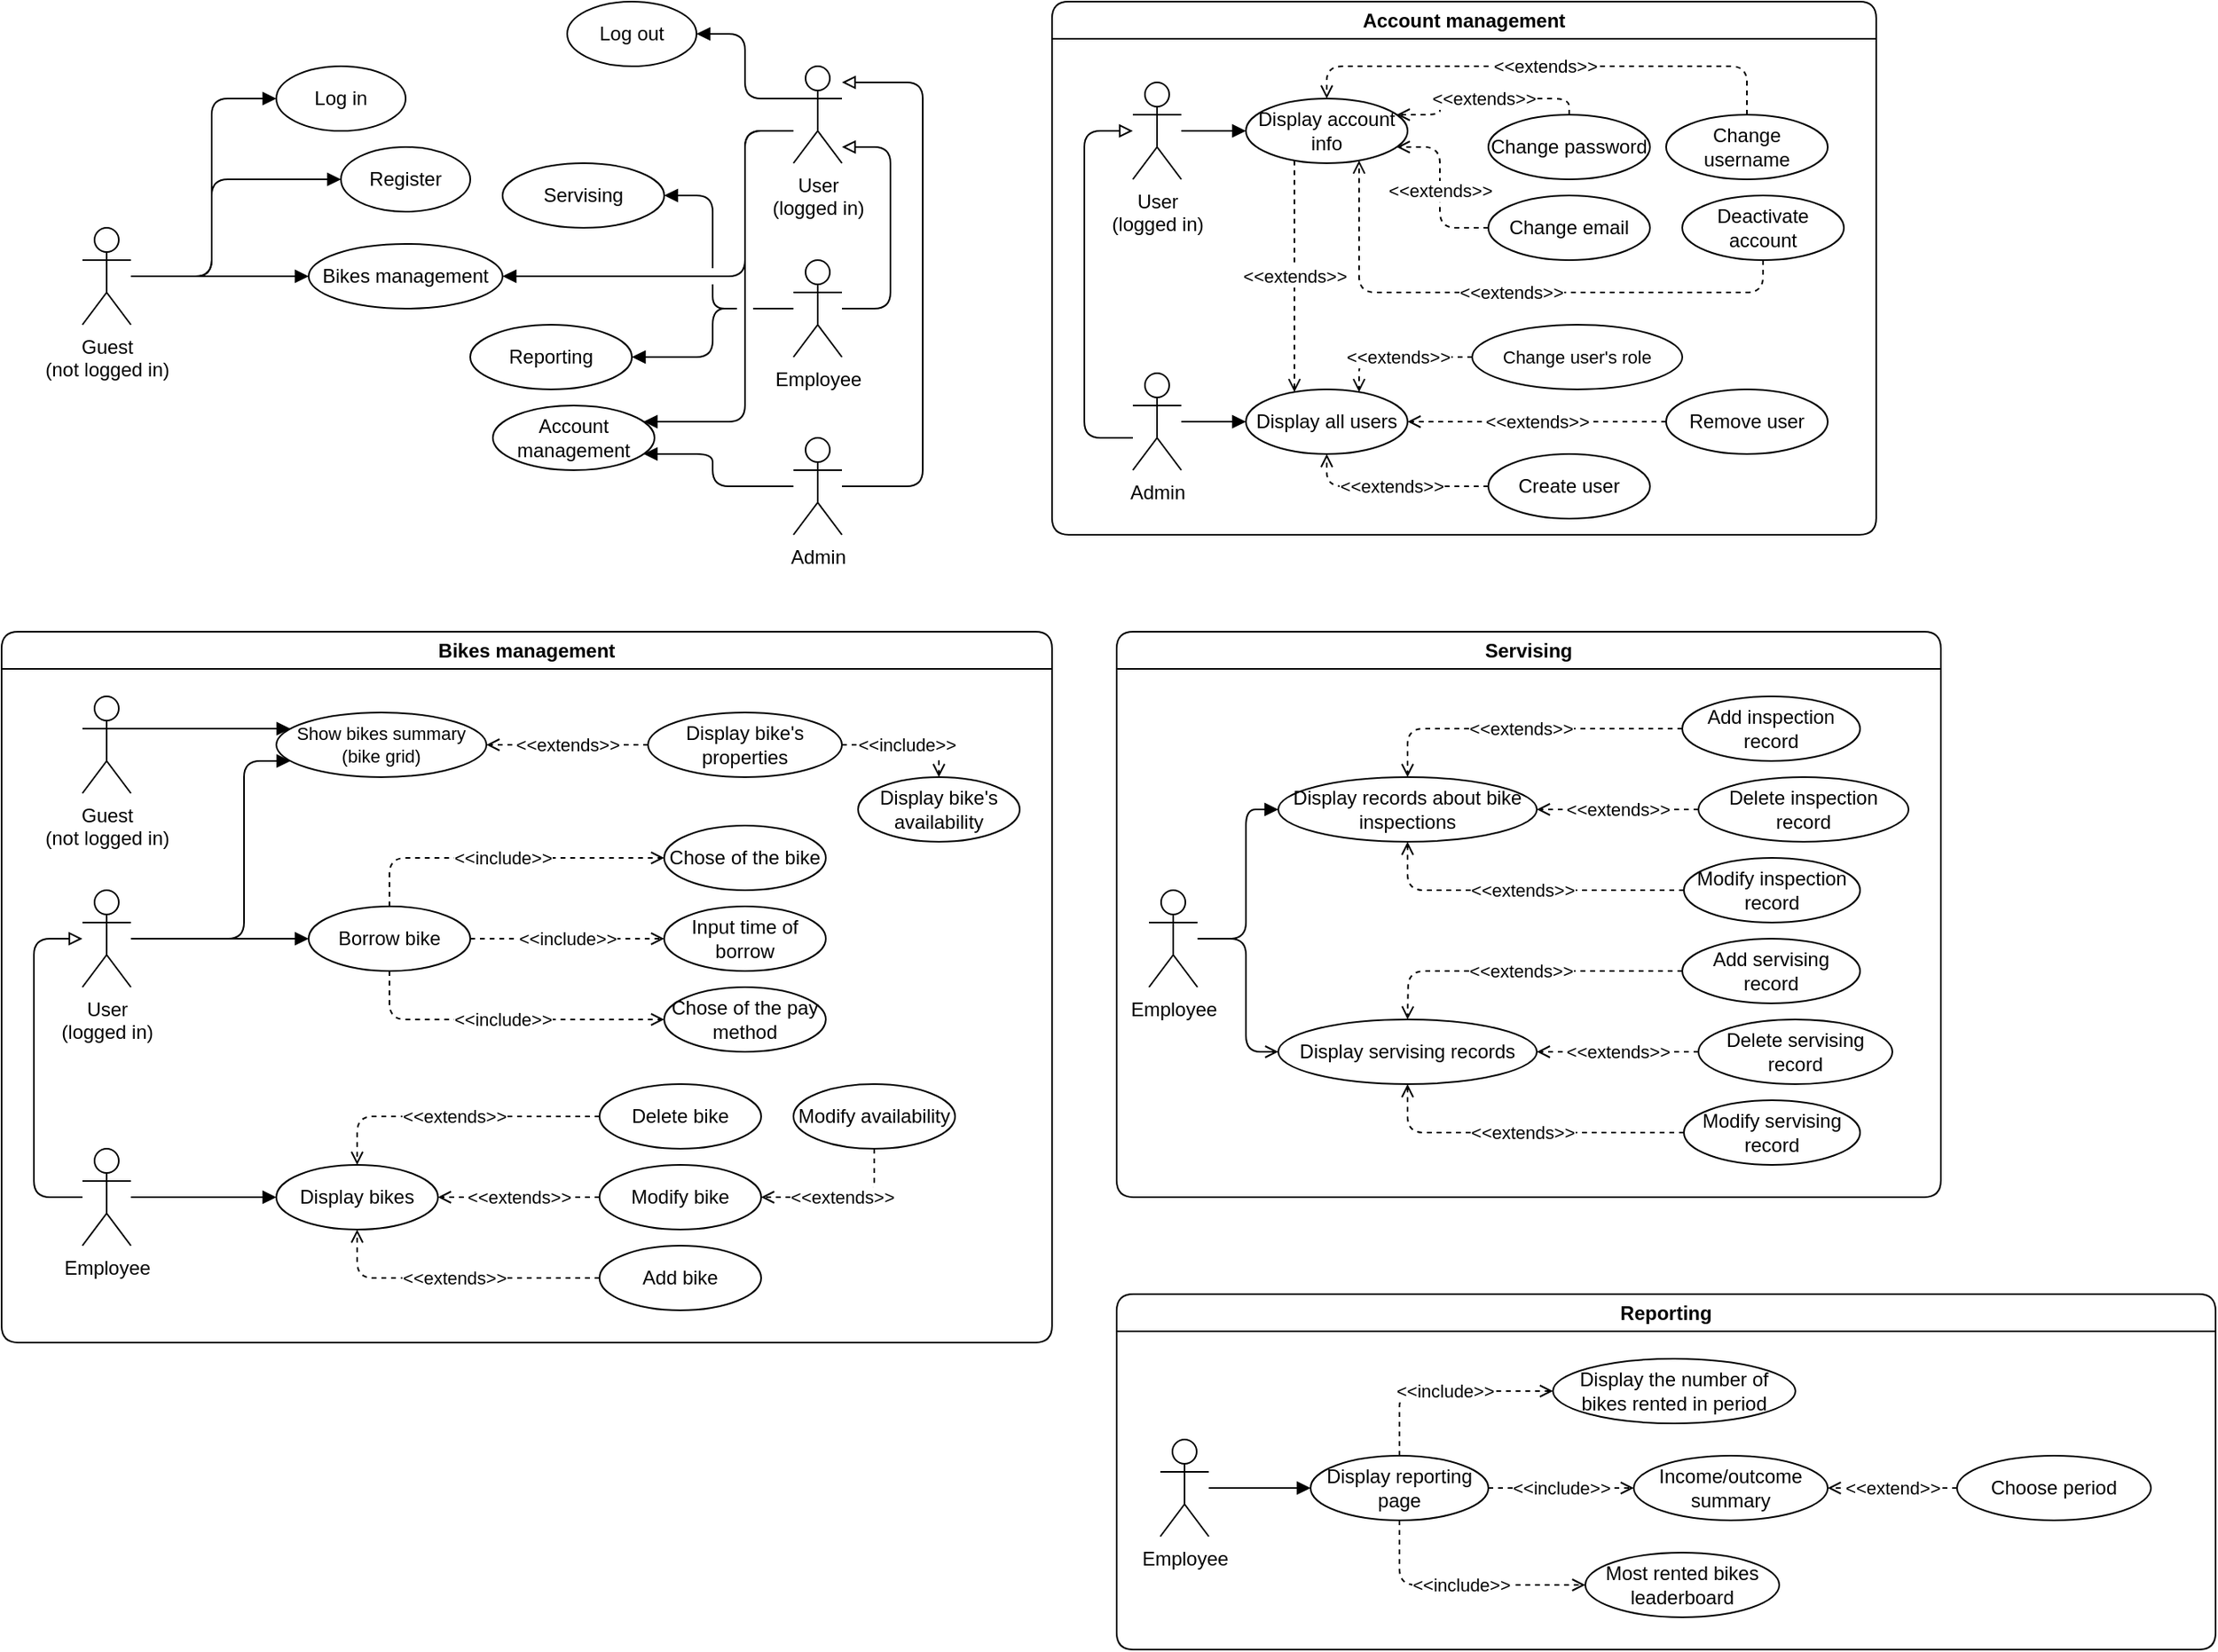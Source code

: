 <mxfile version="20.7.4" type="device"><diagram id="VA8j8i1ZU_Ag11eMpn46" name="Stránka-1"><mxGraphModel dx="1750" dy="1035" grid="1" gridSize="10" guides="1" tooltips="1" connect="1" arrows="1" fold="1" page="1" pageScale="1" pageWidth="827" pageHeight="1169" math="0" shadow="0"><root><mxCell id="0"/><mxCell id="1" parent="0"/><mxCell id="HyBdx4KYr_q8TzmlNEte-22" style="edgeStyle=orthogonalEdgeStyle;rounded=1;orthogonalLoop=1;jettySize=auto;html=1;endArrow=block;endFill=1;jumpStyle=gap;jumpSize=10;" edge="1" parent="1" source="HyBdx4KYr_q8TzmlNEte-1" target="HyBdx4KYr_q8TzmlNEte-12"><mxGeometry relative="1" as="geometry"><Array as="points"><mxPoint x="570" y="100"/><mxPoint x="570" y="60"/></Array></mxGeometry></mxCell><mxCell id="HyBdx4KYr_q8TzmlNEte-27" style="edgeStyle=orthogonalEdgeStyle;rounded=1;orthogonalLoop=1;jettySize=auto;html=1;endArrow=block;endFill=1;jumpStyle=gap;jumpSize=10;" edge="1" parent="1" source="HyBdx4KYr_q8TzmlNEte-1" target="HyBdx4KYr_q8TzmlNEte-26"><mxGeometry relative="1" as="geometry"><Array as="points"><mxPoint x="570" y="120"/><mxPoint x="570" y="300"/></Array></mxGeometry></mxCell><mxCell id="HyBdx4KYr_q8TzmlNEte-36" style="edgeStyle=orthogonalEdgeStyle;rounded=1;orthogonalLoop=1;jettySize=auto;html=1;endArrow=block;endFill=1;jumpStyle=gap;jumpSize=10;" edge="1" parent="1" source="HyBdx4KYr_q8TzmlNEte-1" target="HyBdx4KYr_q8TzmlNEte-15"><mxGeometry relative="1" as="geometry"><Array as="points"><mxPoint x="570" y="120"/><mxPoint x="570" y="210"/></Array></mxGeometry></mxCell><mxCell id="HyBdx4KYr_q8TzmlNEte-1" value="User&lt;br&gt;(logged in)" style="shape=umlActor;verticalLabelPosition=bottom;verticalAlign=top;html=1;outlineConnect=0;" vertex="1" parent="1"><mxGeometry x="600" y="80" width="30" height="60" as="geometry"/></mxCell><mxCell id="HyBdx4KYr_q8TzmlNEte-9" style="edgeStyle=orthogonalEdgeStyle;rounded=1;orthogonalLoop=1;jettySize=auto;html=1;endArrow=block;endFill=0;" edge="1" parent="1" source="HyBdx4KYr_q8TzmlNEte-2" target="HyBdx4KYr_q8TzmlNEte-1"><mxGeometry relative="1" as="geometry"><Array as="points"><mxPoint x="660" y="230"/><mxPoint x="660" y="130"/></Array></mxGeometry></mxCell><mxCell id="HyBdx4KYr_q8TzmlNEte-31" style="edgeStyle=orthogonalEdgeStyle;rounded=1;orthogonalLoop=1;jettySize=auto;html=1;endArrow=block;endFill=1;jumpStyle=gap;jumpSize=10;" edge="1" parent="1" source="HyBdx4KYr_q8TzmlNEte-2" target="HyBdx4KYr_q8TzmlNEte-30"><mxGeometry relative="1" as="geometry"><Array as="points"><mxPoint x="550" y="230"/><mxPoint x="550" y="160"/></Array></mxGeometry></mxCell><mxCell id="HyBdx4KYr_q8TzmlNEte-35" style="edgeStyle=orthogonalEdgeStyle;rounded=1;orthogonalLoop=1;jettySize=auto;html=1;endArrow=block;endFill=1;jumpStyle=gap;jumpSize=10;" edge="1" parent="1" source="HyBdx4KYr_q8TzmlNEte-2" target="HyBdx4KYr_q8TzmlNEte-34"><mxGeometry relative="1" as="geometry"><Array as="points"><mxPoint x="550" y="230"/><mxPoint x="550" y="260"/></Array></mxGeometry></mxCell><mxCell id="HyBdx4KYr_q8TzmlNEte-2" value="Employee" style="shape=umlActor;verticalLabelPosition=bottom;verticalAlign=top;html=1;outlineConnect=0;" vertex="1" parent="1"><mxGeometry x="600" y="200" width="30" height="60" as="geometry"/></mxCell><mxCell id="HyBdx4KYr_q8TzmlNEte-16" style="rounded=1;orthogonalLoop=1;jettySize=auto;html=1;endArrow=block;endFill=1;edgeStyle=orthogonalEdgeStyle;jumpStyle=gap;" edge="1" parent="1" source="HyBdx4KYr_q8TzmlNEte-3" target="HyBdx4KYr_q8TzmlNEte-15"><mxGeometry relative="1" as="geometry"/></mxCell><mxCell id="HyBdx4KYr_q8TzmlNEte-17" style="edgeStyle=orthogonalEdgeStyle;rounded=1;orthogonalLoop=1;jettySize=auto;html=1;endArrow=block;endFill=1;jumpStyle=gap;" edge="1" parent="1" source="HyBdx4KYr_q8TzmlNEte-3" target="HyBdx4KYr_q8TzmlNEte-14"><mxGeometry relative="1" as="geometry"><Array as="points"><mxPoint x="240" y="210"/><mxPoint x="240" y="150"/></Array></mxGeometry></mxCell><mxCell id="HyBdx4KYr_q8TzmlNEte-18" style="edgeStyle=orthogonalEdgeStyle;rounded=1;orthogonalLoop=1;jettySize=auto;html=1;endArrow=block;endFill=1;jumpStyle=gap;" edge="1" parent="1" source="HyBdx4KYr_q8TzmlNEte-3" target="HyBdx4KYr_q8TzmlNEte-11"><mxGeometry relative="1" as="geometry"><Array as="points"><mxPoint x="240" y="210"/><mxPoint x="240" y="100"/></Array></mxGeometry></mxCell><mxCell id="HyBdx4KYr_q8TzmlNEte-3" value="Guest&lt;br&gt;(not logged in)" style="shape=umlActor;verticalLabelPosition=bottom;verticalAlign=top;html=1;outlineConnect=0;" vertex="1" parent="1"><mxGeometry x="160" y="180" width="30" height="60" as="geometry"/></mxCell><mxCell id="HyBdx4KYr_q8TzmlNEte-10" style="edgeStyle=orthogonalEdgeStyle;rounded=1;orthogonalLoop=1;jettySize=auto;html=1;endArrow=block;endFill=0;" edge="1" parent="1" source="HyBdx4KYr_q8TzmlNEte-6" target="HyBdx4KYr_q8TzmlNEte-1"><mxGeometry relative="1" as="geometry"><Array as="points"><mxPoint x="680" y="340"/><mxPoint x="680" y="90"/></Array></mxGeometry></mxCell><mxCell id="HyBdx4KYr_q8TzmlNEte-32" style="edgeStyle=orthogonalEdgeStyle;rounded=1;orthogonalLoop=1;jettySize=auto;html=1;endArrow=block;endFill=1;jumpStyle=gap;jumpSize=10;" edge="1" parent="1" source="HyBdx4KYr_q8TzmlNEte-6" target="HyBdx4KYr_q8TzmlNEte-26"><mxGeometry relative="1" as="geometry"><Array as="points"><mxPoint x="550" y="340"/><mxPoint x="550" y="320"/></Array></mxGeometry></mxCell><mxCell id="HyBdx4KYr_q8TzmlNEte-6" value="Admin" style="shape=umlActor;verticalLabelPosition=bottom;verticalAlign=top;html=1;outlineConnect=0;" vertex="1" parent="1"><mxGeometry x="600" y="310" width="30" height="60" as="geometry"/></mxCell><mxCell id="HyBdx4KYr_q8TzmlNEte-11" value="Log in" style="ellipse;whiteSpace=wrap;html=1;" vertex="1" parent="1"><mxGeometry x="280" y="80" width="80" height="40" as="geometry"/></mxCell><mxCell id="HyBdx4KYr_q8TzmlNEte-12" value="Log out" style="ellipse;whiteSpace=wrap;html=1;" vertex="1" parent="1"><mxGeometry x="460" y="40" width="80" height="40" as="geometry"/></mxCell><mxCell id="HyBdx4KYr_q8TzmlNEte-14" value="Register" style="ellipse;whiteSpace=wrap;html=1;" vertex="1" parent="1"><mxGeometry x="320" y="130" width="80" height="40" as="geometry"/></mxCell><mxCell id="HyBdx4KYr_q8TzmlNEte-15" value="Bikes management" style="ellipse;whiteSpace=wrap;html=1;strokeWidth=1;" vertex="1" parent="1"><mxGeometry x="300" y="190" width="120" height="40" as="geometry"/></mxCell><mxCell id="HyBdx4KYr_q8TzmlNEte-26" value="Account management" style="ellipse;whiteSpace=wrap;html=1;strokeWidth=1;" vertex="1" parent="1"><mxGeometry x="414" y="290" width="100" height="40" as="geometry"/></mxCell><mxCell id="HyBdx4KYr_q8TzmlNEte-30" value="Servising" style="ellipse;whiteSpace=wrap;html=1;strokeWidth=1;" vertex="1" parent="1"><mxGeometry x="420" y="140" width="100" height="40" as="geometry"/></mxCell><mxCell id="HyBdx4KYr_q8TzmlNEte-34" value="Reporting" style="ellipse;whiteSpace=wrap;html=1;strokeWidth=1;" vertex="1" parent="1"><mxGeometry x="400" y="240" width="100" height="40" as="geometry"/></mxCell><mxCell id="HyBdx4KYr_q8TzmlNEte-39" value="Bikes management" style="swimlane;whiteSpace=wrap;html=1;strokeWidth=1;rounded=1;" vertex="1" parent="1"><mxGeometry x="110" y="430" width="650" height="440" as="geometry"/></mxCell><mxCell id="HyBdx4KYr_q8TzmlNEte-43" style="edgeStyle=orthogonalEdgeStyle;rounded=1;orthogonalLoop=1;jettySize=auto;html=1;endArrow=block;endFill=1;" edge="1" parent="HyBdx4KYr_q8TzmlNEte-39" source="HyBdx4KYr_q8TzmlNEte-40" target="HyBdx4KYr_q8TzmlNEte-42"><mxGeometry relative="1" as="geometry"><Array as="points"><mxPoint x="130" y="60"/><mxPoint x="130" y="60"/></Array></mxGeometry></mxCell><mxCell id="HyBdx4KYr_q8TzmlNEte-40" value="Guest&lt;br&gt;(not logged in)" style="shape=umlActor;verticalLabelPosition=bottom;verticalAlign=top;html=1;outlineConnect=0;" vertex="1" parent="HyBdx4KYr_q8TzmlNEte-39"><mxGeometry x="50" y="40" width="30" height="60" as="geometry"/></mxCell><mxCell id="HyBdx4KYr_q8TzmlNEte-44" style="edgeStyle=orthogonalEdgeStyle;rounded=1;orthogonalLoop=1;jettySize=auto;html=1;endArrow=block;endFill=1;" edge="1" parent="HyBdx4KYr_q8TzmlNEte-39" source="HyBdx4KYr_q8TzmlNEte-41" target="HyBdx4KYr_q8TzmlNEte-42"><mxGeometry relative="1" as="geometry"><Array as="points"><mxPoint x="150" y="190"/><mxPoint x="150" y="80"/></Array></mxGeometry></mxCell><mxCell id="HyBdx4KYr_q8TzmlNEte-49" style="edgeStyle=orthogonalEdgeStyle;rounded=1;jumpStyle=gap;jumpSize=10;orthogonalLoop=1;jettySize=auto;html=1;fontSize=11;endArrow=block;endFill=1;" edge="1" parent="HyBdx4KYr_q8TzmlNEte-39" source="HyBdx4KYr_q8TzmlNEte-41" target="HyBdx4KYr_q8TzmlNEte-48"><mxGeometry relative="1" as="geometry"><Array as="points"><mxPoint x="220" y="190"/><mxPoint x="220" y="190"/></Array></mxGeometry></mxCell><mxCell id="HyBdx4KYr_q8TzmlNEte-41" value="User&lt;br&gt;(logged in)" style="shape=umlActor;verticalLabelPosition=bottom;verticalAlign=top;html=1;outlineConnect=0;" vertex="1" parent="HyBdx4KYr_q8TzmlNEte-39"><mxGeometry x="50" y="160" width="30" height="60" as="geometry"/></mxCell><mxCell id="HyBdx4KYr_q8TzmlNEte-46" value="&amp;lt;&amp;lt;extends&amp;gt;&amp;gt;" style="edgeStyle=orthogonalEdgeStyle;rounded=1;orthogonalLoop=1;jettySize=auto;html=1;endArrow=open;endFill=0;dashed=1;" edge="1" parent="HyBdx4KYr_q8TzmlNEte-39" source="HyBdx4KYr_q8TzmlNEte-45" target="HyBdx4KYr_q8TzmlNEte-42"><mxGeometry relative="1" as="geometry"><mxPoint x="370" y="140" as="sourcePoint"/><Array as="points"><mxPoint x="380" y="70"/><mxPoint x="380" y="70"/></Array></mxGeometry></mxCell><mxCell id="HyBdx4KYr_q8TzmlNEte-42" value="Show bikes summary (bike grid)" style="ellipse;whiteSpace=wrap;html=1;fontSize=11;" vertex="1" parent="HyBdx4KYr_q8TzmlNEte-39"><mxGeometry x="170" y="50" width="130" height="40" as="geometry"/></mxCell><mxCell id="ZCNm8SEorJXDAgBEsGto-33" value="&amp;lt;&amp;lt;include&amp;gt;&amp;gt;" style="edgeStyle=orthogonalEdgeStyle;rounded=1;jumpStyle=gap;jumpSize=10;orthogonalLoop=1;jettySize=auto;html=1;dashed=1;fontSize=11;endArrow=open;endFill=0;" edge="1" parent="HyBdx4KYr_q8TzmlNEte-39" source="HyBdx4KYr_q8TzmlNEte-45" target="ZCNm8SEorJXDAgBEsGto-32"><mxGeometry relative="1" as="geometry"><Array as="points"><mxPoint x="580" y="70"/></Array></mxGeometry></mxCell><mxCell id="HyBdx4KYr_q8TzmlNEte-45" value="Display bike's properties" style="ellipse;whiteSpace=wrap;html=1;" vertex="1" parent="HyBdx4KYr_q8TzmlNEte-39"><mxGeometry x="400" y="50" width="120" height="40" as="geometry"/></mxCell><mxCell id="HyBdx4KYr_q8TzmlNEte-53" value="&amp;lt;&amp;lt;include&amp;gt;&amp;gt;" style="edgeStyle=orthogonalEdgeStyle;rounded=1;jumpStyle=gap;jumpSize=10;orthogonalLoop=1;jettySize=auto;html=1;fontSize=11;endArrow=open;endFill=0;dashed=1;" edge="1" parent="HyBdx4KYr_q8TzmlNEte-39" source="HyBdx4KYr_q8TzmlNEte-48" target="HyBdx4KYr_q8TzmlNEte-51"><mxGeometry relative="1" as="geometry"><Array as="points"><mxPoint x="240" y="140"/></Array></mxGeometry></mxCell><mxCell id="HyBdx4KYr_q8TzmlNEte-55" value="&amp;lt;&amp;lt;include&amp;gt;&amp;gt;" style="edgeStyle=orthogonalEdgeStyle;rounded=1;jumpStyle=gap;jumpSize=10;orthogonalLoop=1;jettySize=auto;html=1;dashed=1;fontSize=11;endArrow=open;endFill=0;" edge="1" parent="HyBdx4KYr_q8TzmlNEte-39" source="HyBdx4KYr_q8TzmlNEte-48" target="HyBdx4KYr_q8TzmlNEte-54"><mxGeometry relative="1" as="geometry"/></mxCell><mxCell id="HyBdx4KYr_q8TzmlNEte-57" value="&amp;lt;&amp;lt;include&amp;gt;&amp;gt;" style="edgeStyle=orthogonalEdgeStyle;rounded=1;jumpStyle=gap;jumpSize=10;orthogonalLoop=1;jettySize=auto;html=1;dashed=1;fontSize=11;endArrow=open;endFill=0;" edge="1" parent="HyBdx4KYr_q8TzmlNEte-39" source="HyBdx4KYr_q8TzmlNEte-48" target="HyBdx4KYr_q8TzmlNEte-56"><mxGeometry relative="1" as="geometry"><Array as="points"><mxPoint x="240" y="240"/></Array></mxGeometry></mxCell><mxCell id="HyBdx4KYr_q8TzmlNEte-48" value="Borrow bike" style="ellipse;whiteSpace=wrap;html=1;" vertex="1" parent="HyBdx4KYr_q8TzmlNEte-39"><mxGeometry x="190" y="170" width="100" height="40" as="geometry"/></mxCell><mxCell id="HyBdx4KYr_q8TzmlNEte-51" value="Chose of the bike" style="ellipse;whiteSpace=wrap;html=1;" vertex="1" parent="HyBdx4KYr_q8TzmlNEte-39"><mxGeometry x="410" y="120" width="100" height="40" as="geometry"/></mxCell><mxCell id="HyBdx4KYr_q8TzmlNEte-54" value="Input time of borrow" style="ellipse;whiteSpace=wrap;html=1;" vertex="1" parent="HyBdx4KYr_q8TzmlNEte-39"><mxGeometry x="410" y="170" width="100" height="40" as="geometry"/></mxCell><mxCell id="HyBdx4KYr_q8TzmlNEte-56" value="Chose of the pay method" style="ellipse;whiteSpace=wrap;html=1;" vertex="1" parent="HyBdx4KYr_q8TzmlNEte-39"><mxGeometry x="410" y="220" width="100" height="40" as="geometry"/></mxCell><mxCell id="HyBdx4KYr_q8TzmlNEte-143" style="edgeStyle=orthogonalEdgeStyle;rounded=1;jumpStyle=gap;jumpSize=10;orthogonalLoop=1;jettySize=auto;html=1;fontSize=11;endArrow=block;endFill=0;" edge="1" parent="HyBdx4KYr_q8TzmlNEte-39" source="HyBdx4KYr_q8TzmlNEte-140" target="HyBdx4KYr_q8TzmlNEte-41"><mxGeometry relative="1" as="geometry"><Array as="points"><mxPoint x="20" y="350"/><mxPoint x="20" y="190"/></Array></mxGeometry></mxCell><mxCell id="HyBdx4KYr_q8TzmlNEte-147" style="edgeStyle=orthogonalEdgeStyle;rounded=1;jumpStyle=gap;jumpSize=10;orthogonalLoop=1;jettySize=auto;html=1;fontSize=11;endArrow=block;endFill=1;" edge="1" parent="HyBdx4KYr_q8TzmlNEte-39" source="HyBdx4KYr_q8TzmlNEte-140" target="HyBdx4KYr_q8TzmlNEte-142"><mxGeometry relative="1" as="geometry"/></mxCell><mxCell id="HyBdx4KYr_q8TzmlNEte-140" value="Employee" style="shape=umlActor;verticalLabelPosition=bottom;verticalAlign=top;html=1;outlineConnect=0;" vertex="1" parent="HyBdx4KYr_q8TzmlNEte-39"><mxGeometry x="50" y="320" width="30" height="60" as="geometry"/></mxCell><mxCell id="HyBdx4KYr_q8TzmlNEte-142" value="Display bikes" style="ellipse;whiteSpace=wrap;html=1;" vertex="1" parent="HyBdx4KYr_q8TzmlNEte-39"><mxGeometry x="170" y="330" width="100" height="40" as="geometry"/></mxCell><mxCell id="HyBdx4KYr_q8TzmlNEte-150" value="&amp;lt;&amp;lt;extends&amp;gt;&amp;gt;" style="edgeStyle=orthogonalEdgeStyle;rounded=1;jumpStyle=gap;jumpSize=10;orthogonalLoop=1;jettySize=auto;html=1;fontSize=11;endArrow=open;endFill=0;dashed=1;" edge="1" parent="HyBdx4KYr_q8TzmlNEte-39" source="HyBdx4KYr_q8TzmlNEte-144" target="HyBdx4KYr_q8TzmlNEte-142"><mxGeometry relative="1" as="geometry"/></mxCell><mxCell id="HyBdx4KYr_q8TzmlNEte-144" value="Add bike" style="ellipse;whiteSpace=wrap;html=1;" vertex="1" parent="HyBdx4KYr_q8TzmlNEte-39"><mxGeometry x="370" y="380" width="100" height="40" as="geometry"/></mxCell><mxCell id="HyBdx4KYr_q8TzmlNEte-148" value="&amp;lt;&amp;lt;extends&amp;gt;&amp;gt;" style="edgeStyle=orthogonalEdgeStyle;rounded=1;jumpStyle=gap;jumpSize=10;orthogonalLoop=1;jettySize=auto;html=1;fontSize=11;endArrow=open;endFill=0;dashed=1;" edge="1" parent="HyBdx4KYr_q8TzmlNEte-39" source="HyBdx4KYr_q8TzmlNEte-145" target="HyBdx4KYr_q8TzmlNEte-142"><mxGeometry relative="1" as="geometry"/></mxCell><mxCell id="HyBdx4KYr_q8TzmlNEte-145" value="Delete bike" style="ellipse;whiteSpace=wrap;html=1;" vertex="1" parent="HyBdx4KYr_q8TzmlNEte-39"><mxGeometry x="370" y="280" width="100" height="40" as="geometry"/></mxCell><mxCell id="HyBdx4KYr_q8TzmlNEte-149" value="&amp;lt;&amp;lt;extends&amp;gt;&amp;gt;" style="edgeStyle=orthogonalEdgeStyle;rounded=1;jumpStyle=gap;jumpSize=10;orthogonalLoop=1;jettySize=auto;html=1;fontSize=11;endArrow=open;endFill=0;dashed=1;" edge="1" parent="HyBdx4KYr_q8TzmlNEte-39" source="HyBdx4KYr_q8TzmlNEte-146" target="HyBdx4KYr_q8TzmlNEte-142"><mxGeometry relative="1" as="geometry"/></mxCell><mxCell id="HyBdx4KYr_q8TzmlNEte-146" value="Modify bike" style="ellipse;whiteSpace=wrap;html=1;" vertex="1" parent="HyBdx4KYr_q8TzmlNEte-39"><mxGeometry x="370" y="330" width="100" height="40" as="geometry"/></mxCell><mxCell id="ZCNm8SEorJXDAgBEsGto-3" value="&amp;lt;&amp;lt;extends&amp;gt;&amp;gt;" style="edgeStyle=orthogonalEdgeStyle;rounded=1;jumpStyle=gap;jumpSize=10;orthogonalLoop=1;jettySize=auto;html=1;dashed=1;fontSize=11;endArrow=open;endFill=0;" edge="1" parent="HyBdx4KYr_q8TzmlNEte-39" source="ZCNm8SEorJXDAgBEsGto-1" target="HyBdx4KYr_q8TzmlNEte-146"><mxGeometry relative="1" as="geometry"><Array as="points"><mxPoint x="540" y="350"/></Array></mxGeometry></mxCell><mxCell id="ZCNm8SEorJXDAgBEsGto-1" value="Modify availability" style="ellipse;whiteSpace=wrap;html=1;" vertex="1" parent="HyBdx4KYr_q8TzmlNEte-39"><mxGeometry x="490" y="280" width="100" height="40" as="geometry"/></mxCell><mxCell id="ZCNm8SEorJXDAgBEsGto-32" value="Display bike's&lt;br&gt;availability" style="ellipse;whiteSpace=wrap;html=1;" vertex="1" parent="HyBdx4KYr_q8TzmlNEte-39"><mxGeometry x="530" y="90" width="100" height="40" as="geometry"/></mxCell><mxCell id="HyBdx4KYr_q8TzmlNEte-59" value="Account management" style="swimlane;whiteSpace=wrap;html=1;strokeWidth=1;rounded=1;" vertex="1" parent="1"><mxGeometry x="760" y="40" width="510" height="330" as="geometry"/></mxCell><mxCell id="HyBdx4KYr_q8TzmlNEte-97" style="edgeStyle=orthogonalEdgeStyle;rounded=1;jumpStyle=gap;jumpSize=10;orthogonalLoop=1;jettySize=auto;html=1;fontSize=11;endArrow=block;endFill=1;" edge="1" parent="HyBdx4KYr_q8TzmlNEte-59" source="HyBdx4KYr_q8TzmlNEte-64" target="HyBdx4KYr_q8TzmlNEte-91"><mxGeometry relative="1" as="geometry"><Array as="points"><mxPoint x="170" y="80"/><mxPoint x="170" y="80"/></Array></mxGeometry></mxCell><mxCell id="HyBdx4KYr_q8TzmlNEte-64" value="User&lt;br&gt;(logged in)" style="shape=umlActor;verticalLabelPosition=bottom;verticalAlign=top;html=1;outlineConnect=0;" vertex="1" parent="HyBdx4KYr_q8TzmlNEte-59"><mxGeometry x="50" y="50" width="30" height="60" as="geometry"/></mxCell><mxCell id="HyBdx4KYr_q8TzmlNEte-109" value="&amp;lt;&amp;lt;extends&amp;gt;&amp;gt;" style="edgeStyle=orthogonalEdgeStyle;rounded=1;jumpStyle=gap;jumpSize=10;orthogonalLoop=1;jettySize=auto;html=1;dashed=1;fontSize=11;endArrow=open;endFill=0;" edge="1" parent="HyBdx4KYr_q8TzmlNEte-59" source="HyBdx4KYr_q8TzmlNEte-66" target="HyBdx4KYr_q8TzmlNEte-71"><mxGeometry relative="1" as="geometry"><Array as="points"><mxPoint x="190" y="220"/></Array></mxGeometry></mxCell><mxCell id="HyBdx4KYr_q8TzmlNEte-66" value="Change user's role" style="ellipse;whiteSpace=wrap;html=1;fontSize=11;" vertex="1" parent="HyBdx4KYr_q8TzmlNEte-59"><mxGeometry x="260" y="200" width="130" height="40" as="geometry"/></mxCell><mxCell id="HyBdx4KYr_q8TzmlNEte-71" value="Display all users" style="ellipse;whiteSpace=wrap;html=1;" vertex="1" parent="HyBdx4KYr_q8TzmlNEte-59"><mxGeometry x="120" y="240" width="100" height="40" as="geometry"/></mxCell><mxCell id="HyBdx4KYr_q8TzmlNEte-76" style="edgeStyle=orthogonalEdgeStyle;rounded=1;jumpStyle=gap;jumpSize=10;orthogonalLoop=1;jettySize=auto;html=1;fontSize=11;endArrow=block;endFill=0;" edge="1" parent="HyBdx4KYr_q8TzmlNEte-59" source="HyBdx4KYr_q8TzmlNEte-75" target="HyBdx4KYr_q8TzmlNEte-64"><mxGeometry relative="1" as="geometry"><Array as="points"><mxPoint x="20" y="270"/><mxPoint x="20" y="80"/></Array></mxGeometry></mxCell><mxCell id="HyBdx4KYr_q8TzmlNEte-103" style="edgeStyle=orthogonalEdgeStyle;rounded=1;jumpStyle=gap;jumpSize=10;orthogonalLoop=1;jettySize=auto;html=1;fontSize=11;endArrow=block;endFill=1;" edge="1" parent="HyBdx4KYr_q8TzmlNEte-59" source="HyBdx4KYr_q8TzmlNEte-75" target="HyBdx4KYr_q8TzmlNEte-71"><mxGeometry relative="1" as="geometry"/></mxCell><mxCell id="HyBdx4KYr_q8TzmlNEte-75" value="Admin" style="shape=umlActor;verticalLabelPosition=bottom;verticalAlign=top;html=1;outlineConnect=0;" vertex="1" parent="HyBdx4KYr_q8TzmlNEte-59"><mxGeometry x="50" y="230" width="30" height="60" as="geometry"/></mxCell><mxCell id="HyBdx4KYr_q8TzmlNEte-112" value="&amp;lt;&amp;lt;extends&amp;gt;&amp;gt;" style="edgeStyle=orthogonalEdgeStyle;rounded=1;jumpStyle=gap;jumpSize=10;orthogonalLoop=1;jettySize=auto;html=1;dashed=1;fontSize=11;endArrow=open;endFill=0;" edge="1" parent="HyBdx4KYr_q8TzmlNEte-59" source="HyBdx4KYr_q8TzmlNEte-80" target="HyBdx4KYr_q8TzmlNEte-91"><mxGeometry relative="1" as="geometry"><Array as="points"><mxPoint x="320" y="60"/><mxPoint x="240" y="60"/><mxPoint x="240" y="70"/></Array></mxGeometry></mxCell><mxCell id="HyBdx4KYr_q8TzmlNEte-80" value="Change password" style="ellipse;whiteSpace=wrap;html=1;" vertex="1" parent="HyBdx4KYr_q8TzmlNEte-59"><mxGeometry x="270" y="70" width="100" height="40" as="geometry"/></mxCell><mxCell id="HyBdx4KYr_q8TzmlNEte-93" value="&amp;lt;&amp;lt;extends&amp;gt;&amp;gt;" style="edgeStyle=orthogonalEdgeStyle;rounded=1;jumpStyle=gap;jumpSize=10;orthogonalLoop=1;jettySize=auto;html=1;fontSize=11;endArrow=open;endFill=0;dashed=1;" edge="1" parent="HyBdx4KYr_q8TzmlNEte-59" source="HyBdx4KYr_q8TzmlNEte-82" target="HyBdx4KYr_q8TzmlNEte-91"><mxGeometry relative="1" as="geometry"><Array as="points"><mxPoint x="430" y="40"/><mxPoint x="170" y="40"/></Array></mxGeometry></mxCell><mxCell id="HyBdx4KYr_q8TzmlNEte-82" value="Change username" style="ellipse;whiteSpace=wrap;html=1;" vertex="1" parent="HyBdx4KYr_q8TzmlNEte-59"><mxGeometry x="380" y="70" width="100" height="40" as="geometry"/></mxCell><mxCell id="HyBdx4KYr_q8TzmlNEte-113" value="&amp;lt;&amp;lt;extends&amp;gt;&amp;gt;" style="edgeStyle=orthogonalEdgeStyle;rounded=1;jumpStyle=gap;jumpSize=10;orthogonalLoop=1;jettySize=auto;html=1;dashed=1;fontSize=11;endArrow=open;endFill=0;" edge="1" parent="HyBdx4KYr_q8TzmlNEte-59" source="HyBdx4KYr_q8TzmlNEte-83" target="HyBdx4KYr_q8TzmlNEte-91"><mxGeometry relative="1" as="geometry"><Array as="points"><mxPoint x="240" y="140"/><mxPoint x="240" y="90"/></Array></mxGeometry></mxCell><mxCell id="HyBdx4KYr_q8TzmlNEte-83" value="Change email" style="ellipse;whiteSpace=wrap;html=1;" vertex="1" parent="HyBdx4KYr_q8TzmlNEte-59"><mxGeometry x="270" y="120" width="100" height="40" as="geometry"/></mxCell><mxCell id="HyBdx4KYr_q8TzmlNEte-99" value="&amp;lt;&amp;lt;extends&amp;gt;&amp;gt;" style="edgeStyle=orthogonalEdgeStyle;rounded=1;jumpStyle=gap;jumpSize=10;orthogonalLoop=1;jettySize=auto;html=1;fontSize=11;endArrow=open;endFill=0;dashed=1;" edge="1" parent="HyBdx4KYr_q8TzmlNEte-59" source="HyBdx4KYr_q8TzmlNEte-86" target="HyBdx4KYr_q8TzmlNEte-91"><mxGeometry relative="1" as="geometry"><Array as="points"><mxPoint x="440" y="180"/><mxPoint x="190" y="180"/></Array></mxGeometry></mxCell><mxCell id="HyBdx4KYr_q8TzmlNEte-86" value="Deactivate account" style="ellipse;whiteSpace=wrap;html=1;" vertex="1" parent="HyBdx4KYr_q8TzmlNEte-59"><mxGeometry x="390" y="120" width="100" height="40" as="geometry"/></mxCell><mxCell id="HyBdx4KYr_q8TzmlNEte-111" value="&amp;lt;&amp;lt;extends&amp;gt;&amp;gt;" style="edgeStyle=orthogonalEdgeStyle;rounded=1;jumpStyle=gap;jumpSize=10;orthogonalLoop=1;jettySize=auto;html=1;dashed=1;fontSize=11;endArrow=open;endFill=0;" edge="1" parent="HyBdx4KYr_q8TzmlNEte-59" source="HyBdx4KYr_q8TzmlNEte-89" target="HyBdx4KYr_q8TzmlNEte-71"><mxGeometry relative="1" as="geometry"><Array as="points"><mxPoint x="170" y="300"/></Array></mxGeometry></mxCell><mxCell id="HyBdx4KYr_q8TzmlNEte-89" value="Create user" style="ellipse;whiteSpace=wrap;html=1;" vertex="1" parent="HyBdx4KYr_q8TzmlNEte-59"><mxGeometry x="270" y="280" width="100" height="40" as="geometry"/></mxCell><mxCell id="HyBdx4KYr_q8TzmlNEte-110" value="&amp;lt;&amp;lt;extends&amp;gt;&amp;gt;" style="edgeStyle=orthogonalEdgeStyle;rounded=1;jumpStyle=gap;jumpSize=10;orthogonalLoop=1;jettySize=auto;html=1;dashed=1;fontSize=11;endArrow=open;endFill=0;" edge="1" parent="HyBdx4KYr_q8TzmlNEte-59" source="HyBdx4KYr_q8TzmlNEte-88" target="HyBdx4KYr_q8TzmlNEte-71"><mxGeometry relative="1" as="geometry"/></mxCell><mxCell id="HyBdx4KYr_q8TzmlNEte-88" value="Remove user" style="ellipse;whiteSpace=wrap;html=1;" vertex="1" parent="HyBdx4KYr_q8TzmlNEte-59"><mxGeometry x="380" y="240" width="100" height="40" as="geometry"/></mxCell><mxCell id="HyBdx4KYr_q8TzmlNEte-108" value="&amp;lt;&amp;lt;extends&amp;gt;&amp;gt;" style="edgeStyle=orthogonalEdgeStyle;rounded=1;jumpStyle=gap;jumpSize=10;orthogonalLoop=1;jettySize=auto;html=1;dashed=1;fontSize=11;endArrow=open;endFill=0;" edge="1" parent="HyBdx4KYr_q8TzmlNEte-59" source="HyBdx4KYr_q8TzmlNEte-91" target="HyBdx4KYr_q8TzmlNEte-71"><mxGeometry relative="1" as="geometry"><Array as="points"><mxPoint x="150" y="170"/><mxPoint x="150" y="170"/></Array></mxGeometry></mxCell><mxCell id="HyBdx4KYr_q8TzmlNEte-91" value="Display account info" style="ellipse;whiteSpace=wrap;html=1;" vertex="1" parent="HyBdx4KYr_q8TzmlNEte-59"><mxGeometry x="120" y="60" width="100" height="40" as="geometry"/></mxCell><mxCell id="ZCNm8SEorJXDAgBEsGto-4" value="Servising" style="swimlane;whiteSpace=wrap;html=1;strokeWidth=1;rounded=1;" vertex="1" parent="1"><mxGeometry x="800" y="430" width="510" height="350" as="geometry"/></mxCell><mxCell id="ZCNm8SEorJXDAgBEsGto-37" style="edgeStyle=orthogonalEdgeStyle;rounded=1;jumpStyle=gap;jumpSize=10;orthogonalLoop=1;jettySize=auto;html=1;fontSize=11;endArrow=block;endFill=1;" edge="1" parent="ZCNm8SEorJXDAgBEsGto-4" source="ZCNm8SEorJXDAgBEsGto-22" target="ZCNm8SEorJXDAgBEsGto-36"><mxGeometry relative="1" as="geometry"><Array as="points"><mxPoint x="80" y="190"/><mxPoint x="80" y="110"/></Array></mxGeometry></mxCell><mxCell id="ZCNm8SEorJXDAgBEsGto-46" style="edgeStyle=orthogonalEdgeStyle;rounded=1;jumpStyle=gap;jumpSize=10;orthogonalLoop=1;jettySize=auto;html=1;fontSize=11;endArrow=open;endFill=0;" edge="1" parent="ZCNm8SEorJXDAgBEsGto-4" source="ZCNm8SEorJXDAgBEsGto-22" target="ZCNm8SEorJXDAgBEsGto-45"><mxGeometry relative="1" as="geometry"><Array as="points"><mxPoint x="80" y="190"/><mxPoint x="80" y="260"/></Array></mxGeometry></mxCell><mxCell id="ZCNm8SEorJXDAgBEsGto-22" value="Employee" style="shape=umlActor;verticalLabelPosition=bottom;verticalAlign=top;html=1;outlineConnect=0;" vertex="1" parent="ZCNm8SEorJXDAgBEsGto-4"><mxGeometry x="20" y="160" width="30" height="60" as="geometry"/></mxCell><mxCell id="ZCNm8SEorJXDAgBEsGto-36" value="Display records about bike inspections" style="ellipse;whiteSpace=wrap;html=1;" vertex="1" parent="ZCNm8SEorJXDAgBEsGto-4"><mxGeometry x="100" y="90" width="160" height="40" as="geometry"/></mxCell><mxCell id="ZCNm8SEorJXDAgBEsGto-41" value="&amp;lt;&amp;lt;extends&amp;gt;&amp;gt;" style="edgeStyle=orthogonalEdgeStyle;rounded=1;jumpStyle=gap;jumpSize=10;orthogonalLoop=1;jettySize=auto;html=1;fontSize=11;endArrow=open;endFill=0;dashed=1;" edge="1" parent="ZCNm8SEorJXDAgBEsGto-4" source="ZCNm8SEorJXDAgBEsGto-38" target="ZCNm8SEorJXDAgBEsGto-36"><mxGeometry relative="1" as="geometry"/></mxCell><mxCell id="ZCNm8SEorJXDAgBEsGto-38" value="Add inspection record" style="ellipse;whiteSpace=wrap;html=1;" vertex="1" parent="ZCNm8SEorJXDAgBEsGto-4"><mxGeometry x="350" y="40" width="110" height="40" as="geometry"/></mxCell><mxCell id="ZCNm8SEorJXDAgBEsGto-42" value="&amp;lt;&amp;lt;extends&amp;gt;&amp;gt;" style="edgeStyle=orthogonalEdgeStyle;rounded=1;jumpStyle=gap;jumpSize=10;orthogonalLoop=1;jettySize=auto;html=1;fontSize=11;endArrow=open;endFill=0;dashed=1;" edge="1" parent="ZCNm8SEorJXDAgBEsGto-4" source="ZCNm8SEorJXDAgBEsGto-39" target="ZCNm8SEorJXDAgBEsGto-36"><mxGeometry relative="1" as="geometry"/></mxCell><mxCell id="ZCNm8SEorJXDAgBEsGto-39" value="Delete inspection record" style="ellipse;whiteSpace=wrap;html=1;" vertex="1" parent="ZCNm8SEorJXDAgBEsGto-4"><mxGeometry x="360" y="90" width="130" height="40" as="geometry"/></mxCell><mxCell id="ZCNm8SEorJXDAgBEsGto-43" value="&amp;lt;&amp;lt;extends&amp;gt;&amp;gt;" style="edgeStyle=orthogonalEdgeStyle;rounded=1;jumpStyle=gap;jumpSize=10;orthogonalLoop=1;jettySize=auto;html=1;fontSize=11;endArrow=open;endFill=0;dashed=1;" edge="1" parent="ZCNm8SEorJXDAgBEsGto-4" source="ZCNm8SEorJXDAgBEsGto-40" target="ZCNm8SEorJXDAgBEsGto-36"><mxGeometry relative="1" as="geometry"><Array as="points"><mxPoint x="180" y="160"/></Array></mxGeometry></mxCell><mxCell id="ZCNm8SEorJXDAgBEsGto-40" value="Modify inspection record" style="ellipse;whiteSpace=wrap;html=1;" vertex="1" parent="ZCNm8SEorJXDAgBEsGto-4"><mxGeometry x="351" y="140" width="109" height="40" as="geometry"/></mxCell><mxCell id="ZCNm8SEorJXDAgBEsGto-45" value="Display servising records" style="ellipse;whiteSpace=wrap;html=1;" vertex="1" parent="ZCNm8SEorJXDAgBEsGto-4"><mxGeometry x="100" y="240" width="160" height="40" as="geometry"/></mxCell><mxCell id="ZCNm8SEorJXDAgBEsGto-50" value="&amp;lt;&amp;lt;extends&amp;gt;&amp;gt;" style="edgeStyle=orthogonalEdgeStyle;rounded=1;jumpStyle=gap;jumpSize=10;orthogonalLoop=1;jettySize=auto;html=1;fontSize=11;endArrow=open;endFill=0;dashed=1;" edge="1" parent="ZCNm8SEorJXDAgBEsGto-4" source="ZCNm8SEorJXDAgBEsGto-51"><mxGeometry relative="1" as="geometry"><mxPoint x="180" y="240" as="targetPoint"/></mxGeometry></mxCell><mxCell id="ZCNm8SEorJXDAgBEsGto-51" value="Add servising record" style="ellipse;whiteSpace=wrap;html=1;" vertex="1" parent="ZCNm8SEorJXDAgBEsGto-4"><mxGeometry x="350" y="190" width="110" height="40" as="geometry"/></mxCell><mxCell id="ZCNm8SEorJXDAgBEsGto-52" value="&amp;lt;&amp;lt;extends&amp;gt;&amp;gt;" style="edgeStyle=orthogonalEdgeStyle;rounded=1;jumpStyle=gap;jumpSize=10;orthogonalLoop=1;jettySize=auto;html=1;fontSize=11;endArrow=open;endFill=0;dashed=1;" edge="1" parent="ZCNm8SEorJXDAgBEsGto-4" source="ZCNm8SEorJXDAgBEsGto-53"><mxGeometry relative="1" as="geometry"><mxPoint x="260" y="260" as="targetPoint"/></mxGeometry></mxCell><mxCell id="ZCNm8SEorJXDAgBEsGto-53" value="Delete servising record" style="ellipse;whiteSpace=wrap;html=1;" vertex="1" parent="ZCNm8SEorJXDAgBEsGto-4"><mxGeometry x="360" y="240" width="120" height="40" as="geometry"/></mxCell><mxCell id="ZCNm8SEorJXDAgBEsGto-54" value="&amp;lt;&amp;lt;extends&amp;gt;&amp;gt;" style="edgeStyle=orthogonalEdgeStyle;rounded=1;jumpStyle=gap;jumpSize=10;orthogonalLoop=1;jettySize=auto;html=1;fontSize=11;endArrow=open;endFill=0;dashed=1;" edge="1" parent="ZCNm8SEorJXDAgBEsGto-4" source="ZCNm8SEorJXDAgBEsGto-55"><mxGeometry relative="1" as="geometry"><mxPoint x="180" y="280" as="targetPoint"/><Array as="points"><mxPoint x="180" y="310"/></Array></mxGeometry></mxCell><mxCell id="ZCNm8SEorJXDAgBEsGto-55" value="Modify servising record" style="ellipse;whiteSpace=wrap;html=1;" vertex="1" parent="ZCNm8SEorJXDAgBEsGto-4"><mxGeometry x="351" y="290" width="109" height="40" as="geometry"/></mxCell><mxCell id="ZCNm8SEorJXDAgBEsGto-56" value="Reporting" style="swimlane;whiteSpace=wrap;html=1;strokeWidth=1;rounded=1;" vertex="1" parent="1"><mxGeometry x="800" y="840" width="680" height="220" as="geometry"/></mxCell><mxCell id="ZCNm8SEorJXDAgBEsGto-76" style="edgeStyle=orthogonalEdgeStyle;rounded=1;jumpStyle=gap;jumpSize=10;orthogonalLoop=1;jettySize=auto;html=1;fontSize=11;endArrow=block;endFill=1;" edge="1" parent="ZCNm8SEorJXDAgBEsGto-56" source="ZCNm8SEorJXDAgBEsGto-59" target="ZCNm8SEorJXDAgBEsGto-75"><mxGeometry relative="1" as="geometry"/></mxCell><mxCell id="ZCNm8SEorJXDAgBEsGto-59" value="Employee" style="shape=umlActor;verticalLabelPosition=bottom;verticalAlign=top;html=1;outlineConnect=0;" vertex="1" parent="ZCNm8SEorJXDAgBEsGto-56"><mxGeometry x="27" y="90" width="30" height="60" as="geometry"/></mxCell><mxCell id="ZCNm8SEorJXDAgBEsGto-81" value="&amp;lt;&amp;lt;include&amp;gt;&amp;gt;" style="edgeStyle=orthogonalEdgeStyle;rounded=1;jumpStyle=gap;jumpSize=10;orthogonalLoop=1;jettySize=auto;html=1;fontSize=11;endArrow=open;endFill=0;dashed=1;" edge="1" parent="ZCNm8SEorJXDAgBEsGto-56" source="ZCNm8SEorJXDAgBEsGto-75" target="ZCNm8SEorJXDAgBEsGto-79"><mxGeometry relative="1" as="geometry"><Array as="points"><mxPoint x="175" y="180"/></Array></mxGeometry></mxCell><mxCell id="ZCNm8SEorJXDAgBEsGto-82" value="&amp;lt;&amp;lt;include&amp;gt;&amp;gt;" style="edgeStyle=orthogonalEdgeStyle;rounded=1;jumpStyle=gap;jumpSize=10;orthogonalLoop=1;jettySize=auto;html=1;fontSize=11;endArrow=open;endFill=0;dashed=1;" edge="1" parent="ZCNm8SEorJXDAgBEsGto-56" source="ZCNm8SEorJXDAgBEsGto-75" target="ZCNm8SEorJXDAgBEsGto-77"><mxGeometry relative="1" as="geometry"/></mxCell><mxCell id="ZCNm8SEorJXDAgBEsGto-83" value="&amp;lt;&amp;lt;include&amp;gt;&amp;gt;" style="edgeStyle=orthogonalEdgeStyle;rounded=1;jumpStyle=gap;jumpSize=10;orthogonalLoop=1;jettySize=auto;html=1;fontSize=11;endArrow=open;endFill=0;dashed=1;" edge="1" parent="ZCNm8SEorJXDAgBEsGto-56" source="ZCNm8SEorJXDAgBEsGto-75" target="ZCNm8SEorJXDAgBEsGto-78"><mxGeometry relative="1" as="geometry"><Array as="points"><mxPoint x="175" y="60"/></Array></mxGeometry></mxCell><mxCell id="ZCNm8SEorJXDAgBEsGto-75" value="Display reporting page" style="ellipse;whiteSpace=wrap;html=1;" vertex="1" parent="ZCNm8SEorJXDAgBEsGto-56"><mxGeometry x="120" y="100" width="110" height="40" as="geometry"/></mxCell><mxCell id="ZCNm8SEorJXDAgBEsGto-77" value="Income/outcome summary" style="ellipse;whiteSpace=wrap;html=1;" vertex="1" parent="ZCNm8SEorJXDAgBEsGto-56"><mxGeometry x="320" y="100" width="120" height="40" as="geometry"/></mxCell><mxCell id="ZCNm8SEorJXDAgBEsGto-78" value="Display the number of bikes rented in period" style="ellipse;whiteSpace=wrap;html=1;" vertex="1" parent="ZCNm8SEorJXDAgBEsGto-56"><mxGeometry x="270" y="40" width="150" height="40" as="geometry"/></mxCell><mxCell id="ZCNm8SEorJXDAgBEsGto-79" value="Most rented bikes leaderboard" style="ellipse;whiteSpace=wrap;html=1;" vertex="1" parent="ZCNm8SEorJXDAgBEsGto-56"><mxGeometry x="290" y="160" width="120" height="40" as="geometry"/></mxCell><mxCell id="ZCNm8SEorJXDAgBEsGto-85" value="&amp;lt;&amp;lt;extend&amp;gt;&amp;gt;" style="edgeStyle=orthogonalEdgeStyle;rounded=1;jumpStyle=gap;jumpSize=10;orthogonalLoop=1;jettySize=auto;html=1;dashed=1;fontSize=11;endArrow=open;endFill=0;" edge="1" parent="ZCNm8SEorJXDAgBEsGto-56" source="ZCNm8SEorJXDAgBEsGto-84" target="ZCNm8SEorJXDAgBEsGto-77"><mxGeometry relative="1" as="geometry"/></mxCell><mxCell id="ZCNm8SEorJXDAgBEsGto-84" value="Choose period" style="ellipse;whiteSpace=wrap;html=1;" vertex="1" parent="ZCNm8SEorJXDAgBEsGto-56"><mxGeometry x="520" y="100" width="120" height="40" as="geometry"/></mxCell></root></mxGraphModel></diagram></mxfile>